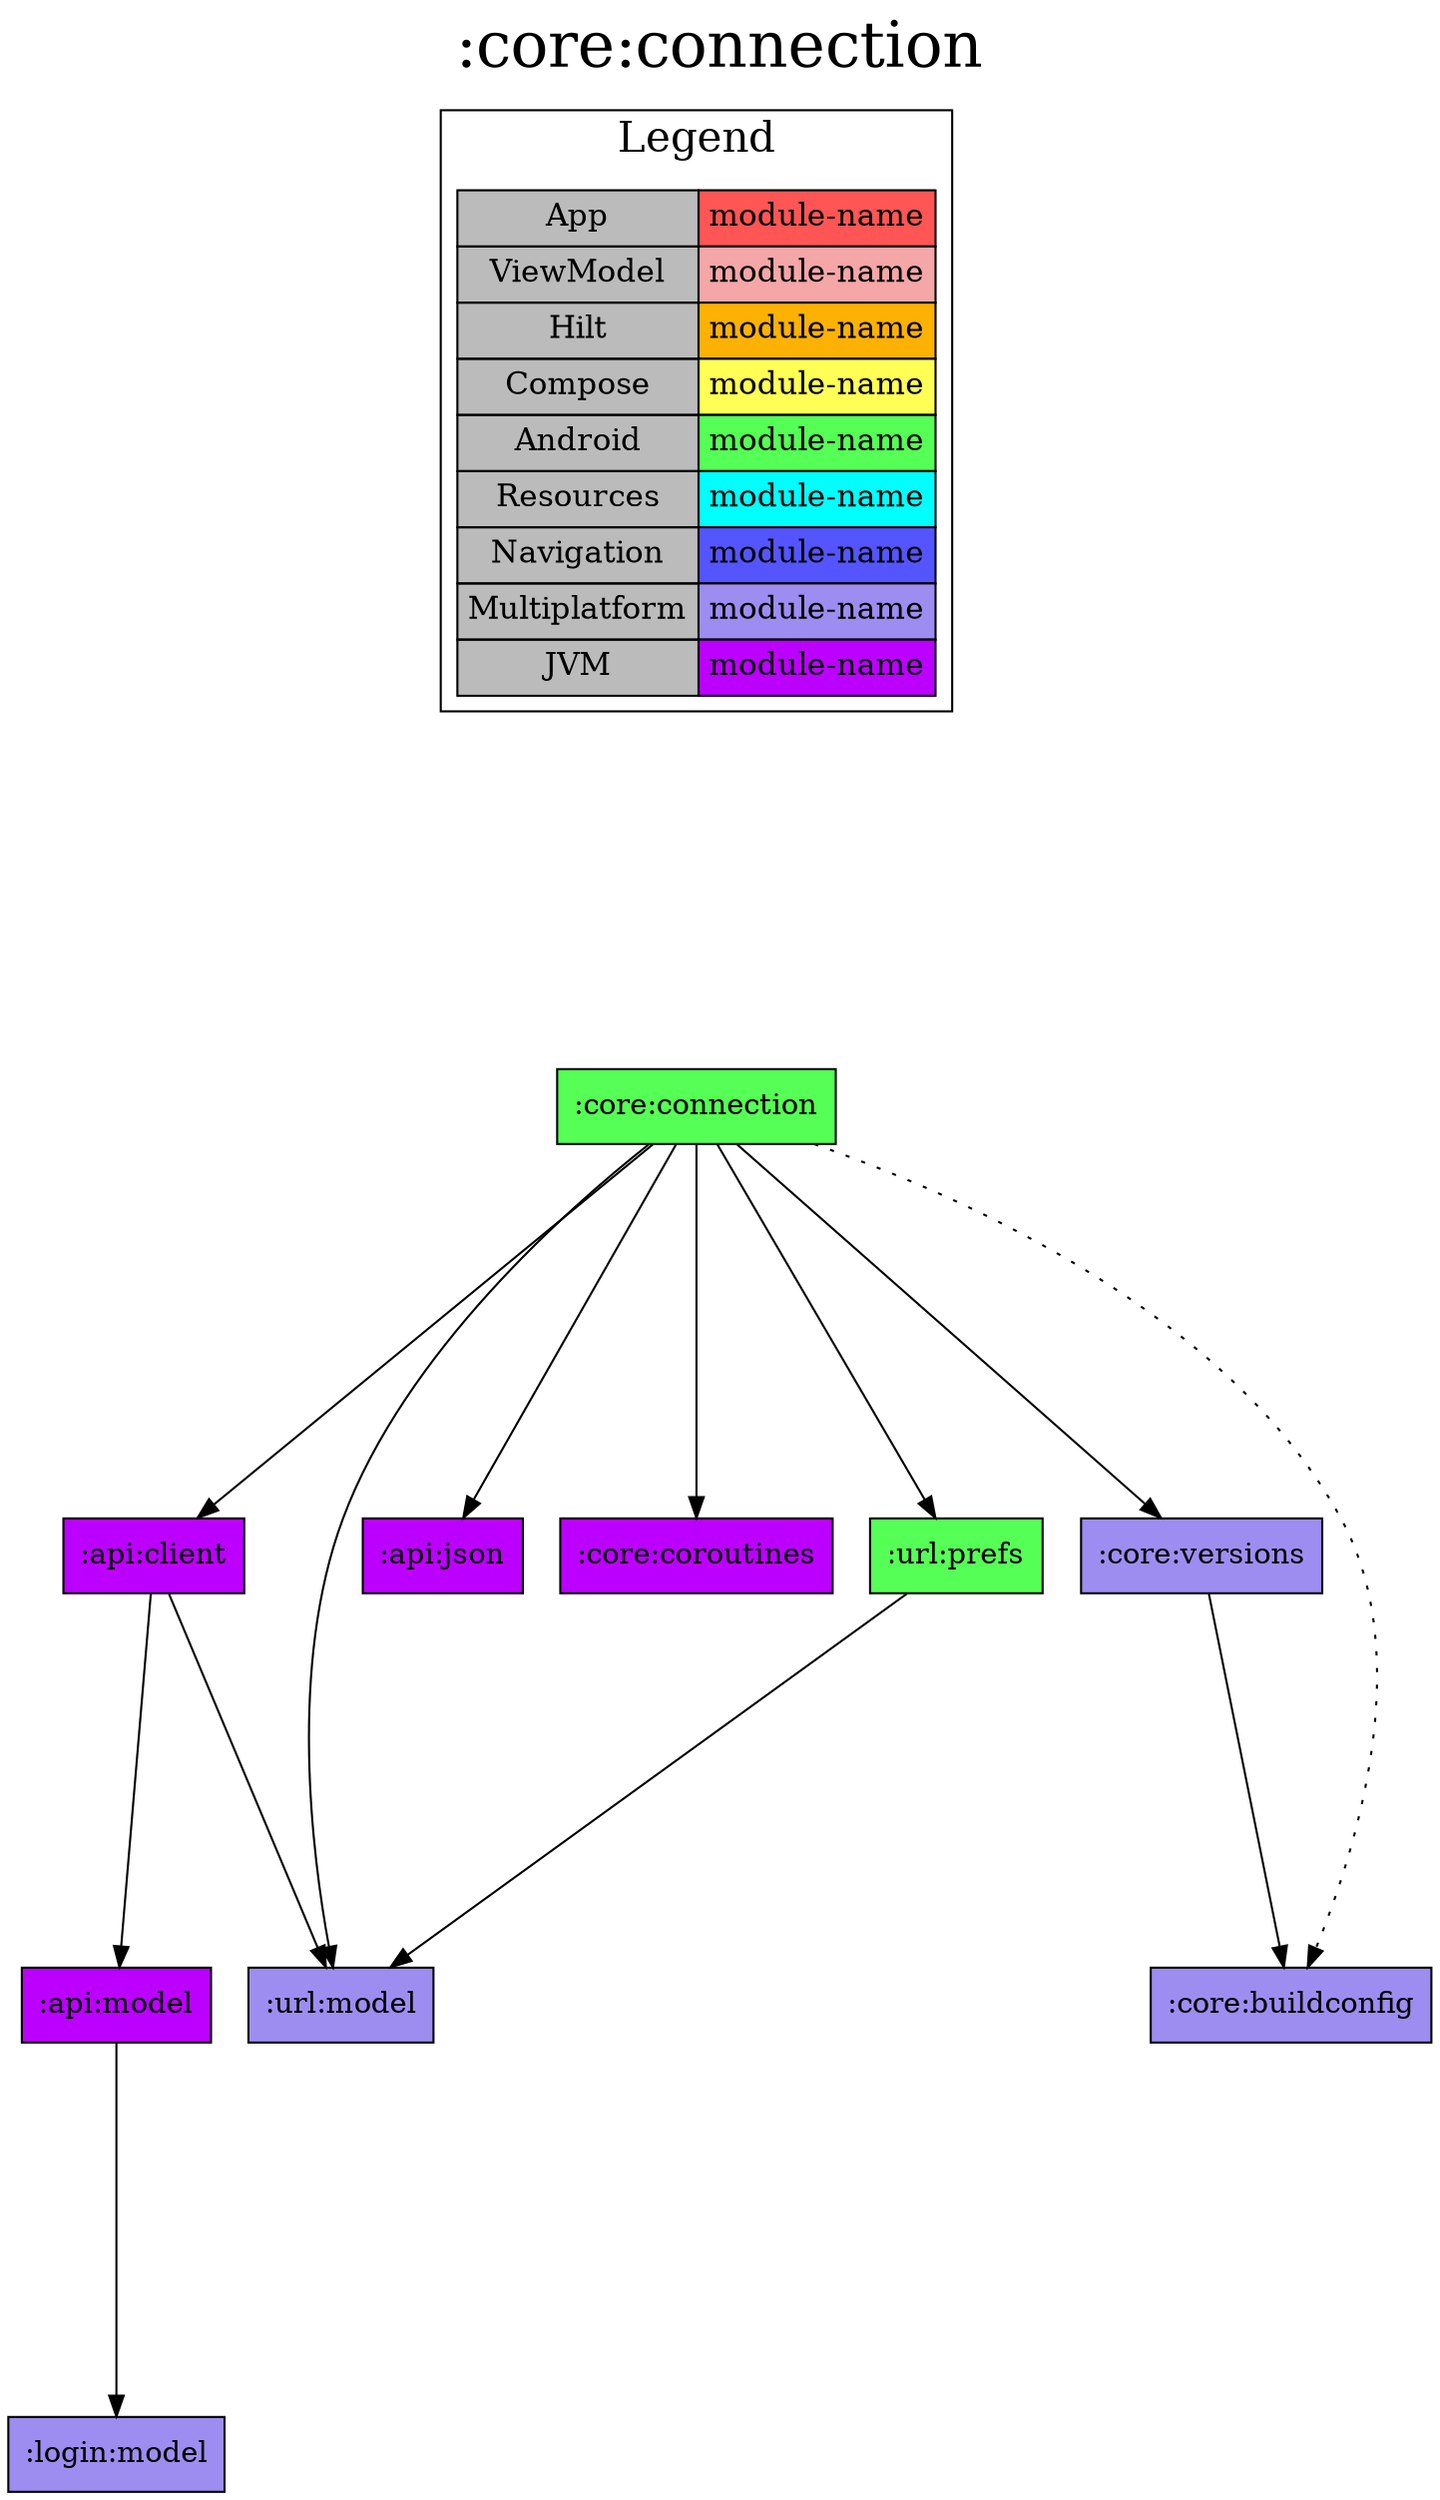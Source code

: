 digraph {
edge ["dir"="forward"]
graph ["dpi"="100","label"=":core:connection","labelloc"="t","fontsize"="30","ranksep"="2.5","rankdir"="TB"]
node ["style"="filled"]
":core:connection" ["fillcolor"="#55FF55","shape"="box"]
":api:client" ["fillcolor"="#BB00FF","shape"="box"]
":api:model" ["fillcolor"="#BB00FF","shape"="box"]
":login:model" ["fillcolor"="#9D8DF1","shape"="box"]
":url:model" ["fillcolor"="#9D8DF1","shape"="box"]
":api:json" ["fillcolor"="#BB00FF","shape"="box"]
":core:coroutines" ["fillcolor"="#BB00FF","shape"="box"]
":core:versions" ["fillcolor"="#9D8DF1","shape"="box"]
":core:buildconfig" ["fillcolor"="#9D8DF1","shape"="box"]
":url:prefs" ["fillcolor"="#55FF55","shape"="box"]
{
edge ["dir"="none"]
graph ["rank"="same"]
}
":core:connection" -> ":api:client"
":core:connection" -> ":api:json"
":core:connection" -> ":core:coroutines"
":core:connection" -> ":core:versions"
":core:connection" -> ":url:model"
":core:connection" -> ":url:prefs"
":core:connection" -> ":core:buildconfig" ["style"="dotted"]
":api:client" -> ":api:model"
":api:client" -> ":url:model"
":api:model" -> ":login:model"
":core:versions" -> ":core:buildconfig"
":url:prefs" -> ":url:model"
subgraph "cluster_legend" {
edge ["dir"="none"]
graph ["label"="Legend","fontsize"="20"]
"Legend" ["style"="filled","fillcolor"="#bbbbbb","shape"="none","margin"="0","fontsize"="15","label"=<
<TABLE BORDER="0" CELLBORDER="1" CELLSPACING="0" CELLPADDING="4">
<TR><TD>App</TD><TD BGCOLOR="#FF5555">module-name</TD></TR>
<TR><TD>ViewModel</TD><TD BGCOLOR="#F5A6A6">module-name</TD></TR>
<TR><TD>Hilt</TD><TD BGCOLOR="#FCB103">module-name</TD></TR>
<TR><TD>Compose</TD><TD BGCOLOR="#FFFF55">module-name</TD></TR>
<TR><TD>Android</TD><TD BGCOLOR="#55FF55">module-name</TD></TR>
<TR><TD>Resources</TD><TD BGCOLOR="#00FFFF">module-name</TD></TR>
<TR><TD>Navigation</TD><TD BGCOLOR="#5555FF">module-name</TD></TR>
<TR><TD>Multiplatform</TD><TD BGCOLOR="#9D8DF1">module-name</TD></TR>
<TR><TD>JVM</TD><TD BGCOLOR="#BB00FF">module-name</TD></TR>
</TABLE>
>]
} -> ":core:connection" ["style"="invis"]
}